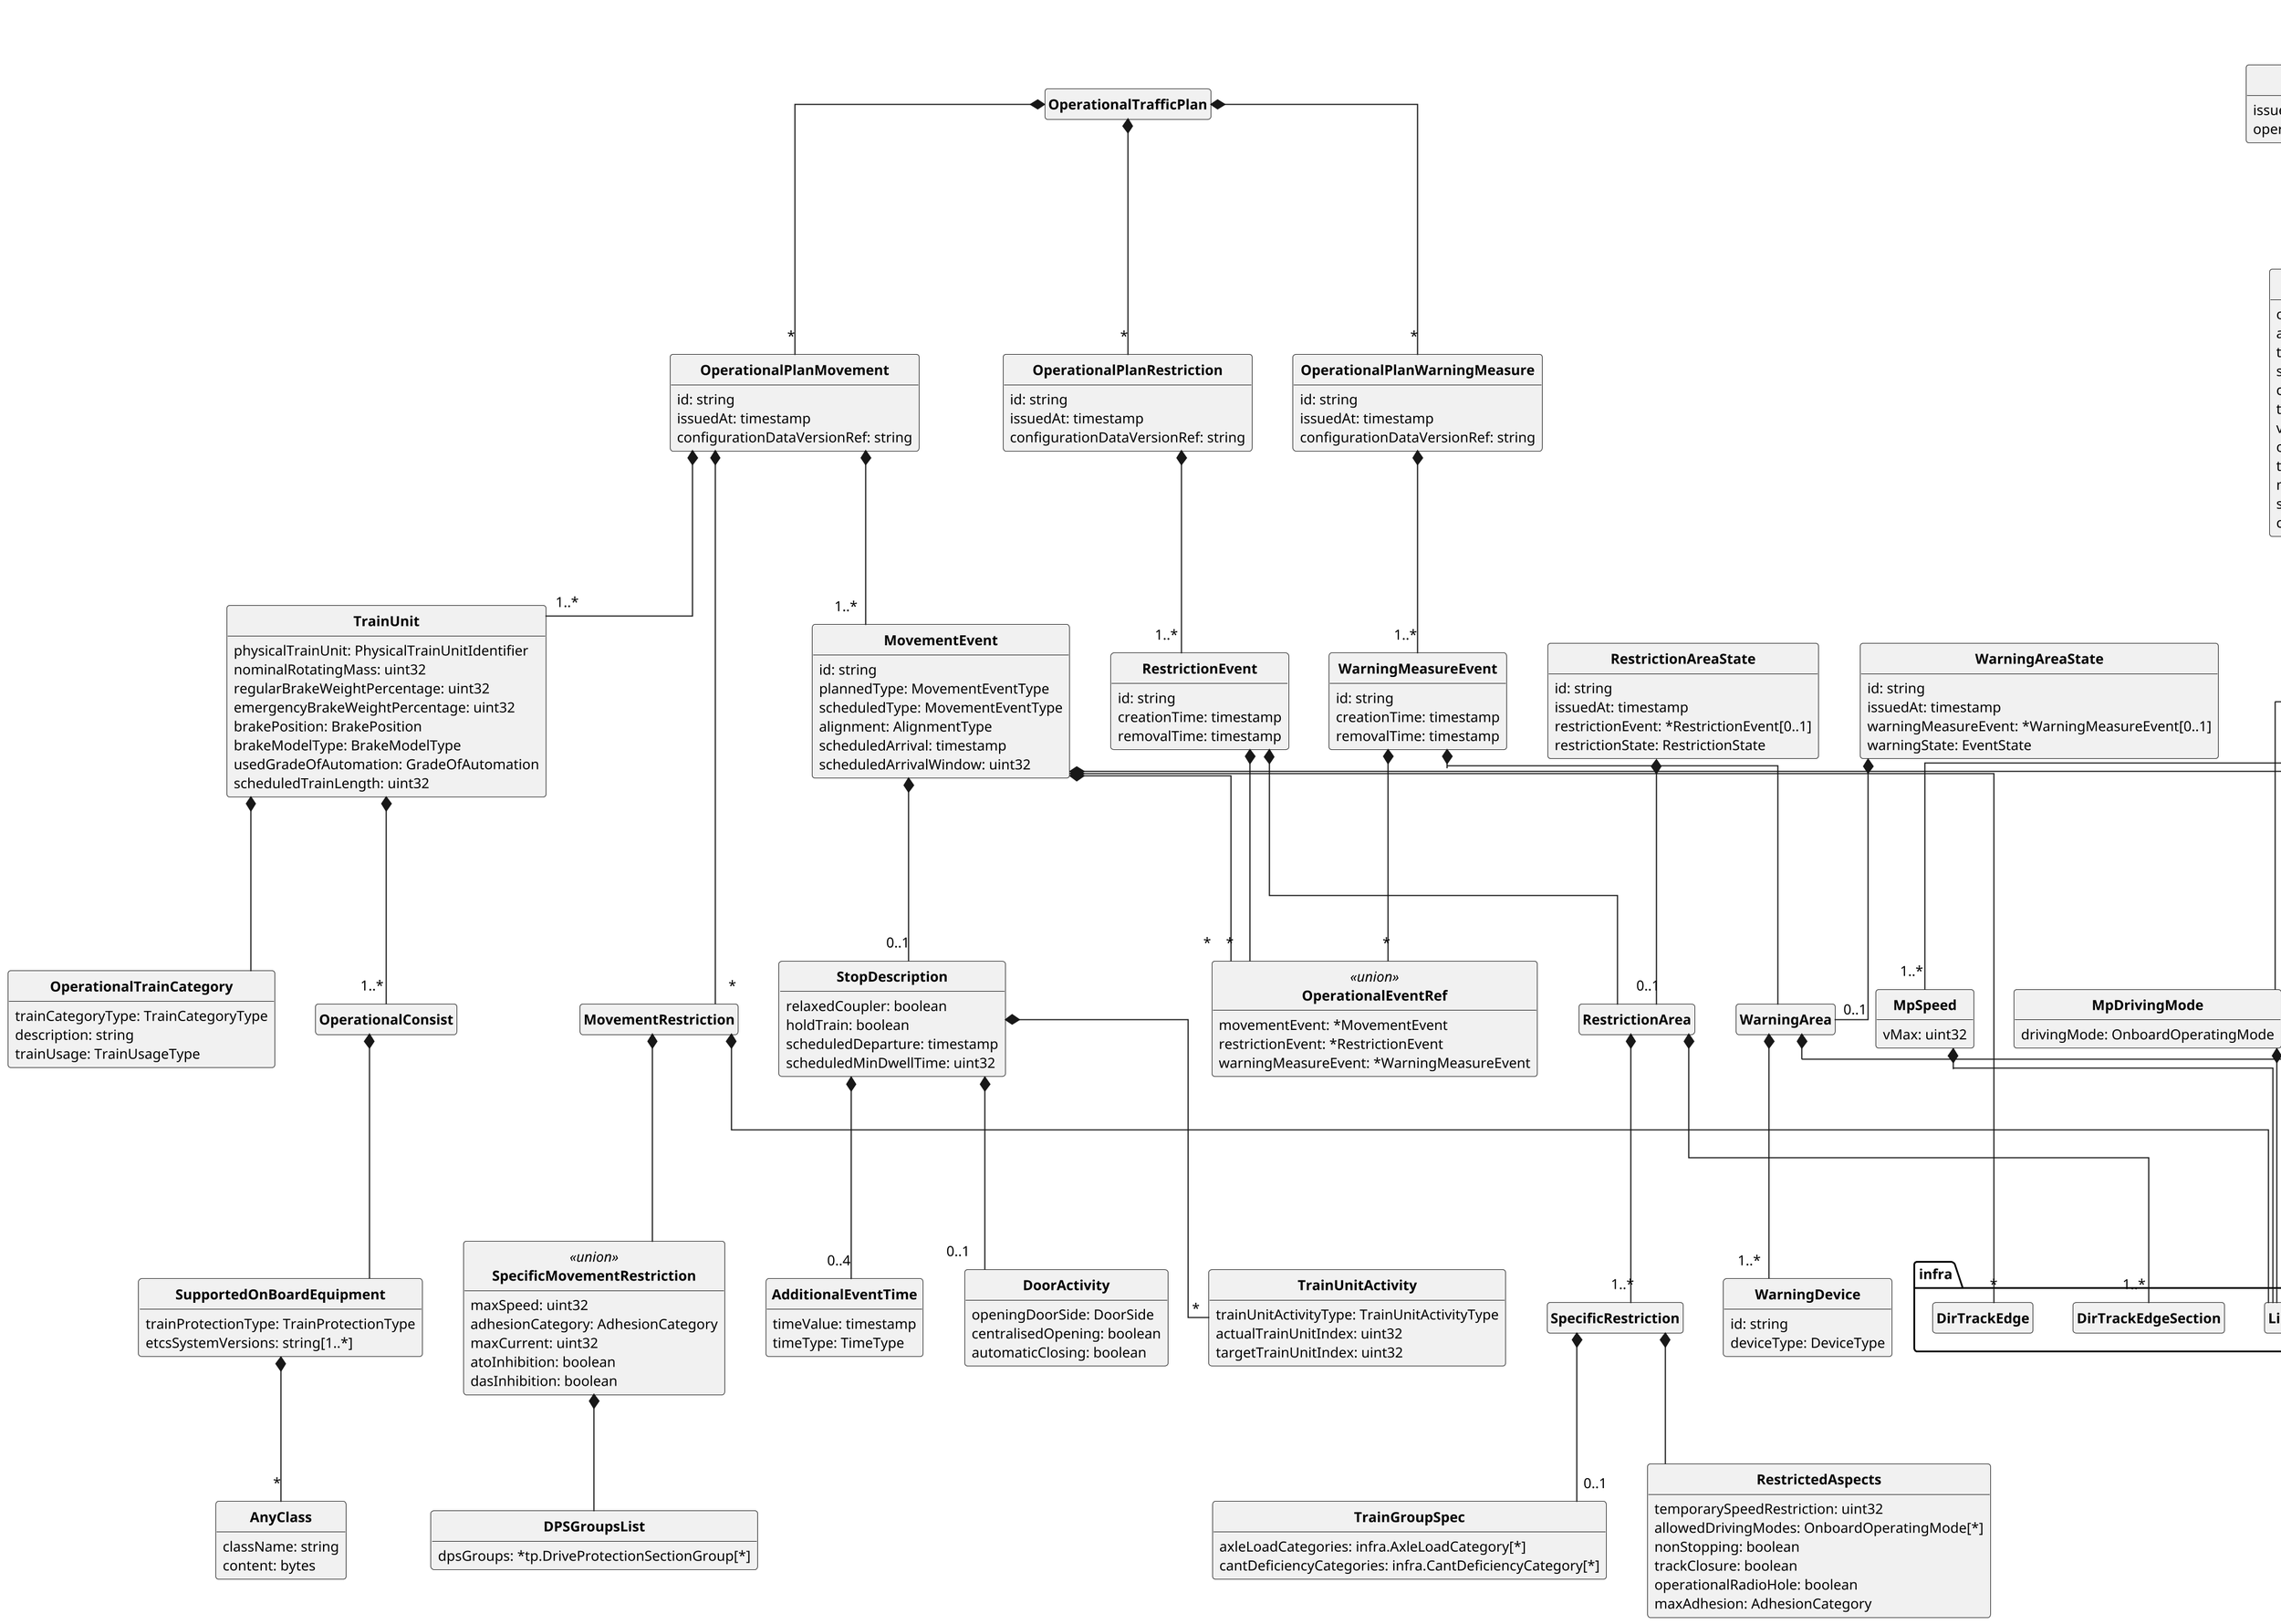@startuml
skinparam monochrome true
skinparam shadowing false
skinparam classAttributeIconSize 0
skinparam DefaultFontName arial
skinparam DefaultFontSize 12
skinparam ClassFontStyle bold
skinparam linetype ortho
skinparam dpi 200
hide empty fields
hide empty methods
hide circle

class OperationalTrafficPlan {
}

class OperationalPlanMovement {
 id: string
 issuedAt: timestamp
 configurationDataVersionRef: string
}

class TrainUnit {
 physicalTrainUnit: PhysicalTrainUnitIdentifier
 nominalRotatingMass: uint32
 regularBrakeWeightPercentage: uint32
 emergencyBrakeWeightPercentage: uint32
 brakePosition: BrakePosition
 brakeModelType: BrakeModelType
 usedGradeOfAutomation: GradeOfAutomation
 scheduledTrainLength: uint32
}

class OperationalTrainCategory {
 trainCategoryType: TrainCategoryType
 description: string
 trainUsage: TrainUsageType
}

class OperationalConsist {
}

class SupportedOnBoardEquipment {
 trainProtectionType: TrainProtectionType
 etcsSystemVersions: string[1..*]
}

class AnyClass {
 className: string
 content: bytes
}

class MovementRestriction {
}

class SpecificMovementRestriction << union >> {
 maxSpeed: uint32
 adhesionCategory: AdhesionCategory
 maxCurrent: uint32
 atoInhibition: boolean
 dasInhibition: boolean
}

class DPSGroupsList {
 dpsGroups: *tp.DriveProtectionSectionGroup[*]
}

class MovementEvent {
 id: string
 plannedType: MovementEventType
 scheduledType: MovementEventType
 alignment: AlignmentType
 scheduledArrival: timestamp
 scheduledArrivalWindow: uint32
}

class OperationalEventRef << union >> {
 movementEvent: *MovementEvent
 restrictionEvent: *RestrictionEvent
 warningMeasureEvent: *WarningMeasureEvent
}

class StopDescription {
 relaxedCoupler: boolean
 holdTrain: boolean
 scheduledDeparture: timestamp
 scheduledMinDwellTime: uint32
}

class AdditionalEventTime {
 timeValue: timestamp
 timeType: TimeType
}

class DoorActivity {
 openingDoorSide: DoorSide
 centralisedOpening: boolean
 automaticClosing: boolean
}

class TrainUnitActivity {
 trainUnitActivityType: TrainUnitActivityType
 actualTrainUnitIndex: uint32
 targetTrainUnitIndex: uint32
}

class PhysicalTrainUnitIdentifier {
 trainRunningNumber: string[0..1]
 additionalTrainRunningNumber: string[0..1]
 tafTapTsiTrainID: string[0..1]
 leadingOnBoardUnitId: string[0..1]
}

class OperationalPlanRestriction {
 id: string
 issuedAt: timestamp
 configurationDataVersionRef: string
}

class RestrictionEvent {
 id: string
 creationTime: timestamp
 removalTime: timestamp
}

class RestrictionArea {
}

class TrainGroupSpec {
 axleLoadCategories: infra.AxleLoadCategory[*]
 cantDeficiencyCategories: infra.CantDeficiencyCategory[*]
}

class RestrictedAspects {
 temporarySpeedRestriction: uint32
 allowedDrivingModes: OnboardOperatingMode[*]
 nonStopping: boolean
 trackClosure: boolean
 operationalRadioHole: boolean
 maxAdhesion: AdhesionCategory
}

class SpecificRestriction {
}

class OperationalPlanWarningMeasure {
 id: string
 issuedAt: timestamp
 configurationDataVersionRef: string
}

class WarningArea {
}

class WarningDevice {
 id: string
 deviceType: DeviceType
}

class WarningMeasureEvent {
 id: string
 creationTime: timestamp
 removalTime: timestamp
}

class ExecutionResponse {
 operationalPlanIssuedAt: timestamp
 issuedAt: timestamp
 responseCode: ResponseCode
 rejectReason: string[0..1]
}

class OperationalPlanReference << union >> {
 operationalPlanMovementRef: *OperationalPlanMovement
 operationalPlanRestrictionRef: *OperationalPlanRestriction
 operationalPlanWarningMeasureRef: *OperationalPlanWarningMeasure
}

class EventExecutionReport << union >> {
}

class MovementEventExecutionReport {
 movementEvent: *MovementEvent
 operationalPlanIssuedAt: timestamp
 issuedAt: timestamp
 executionState: EventExecutionState
 failureReason: string[0..1]
 warning: string[0..1]
}

class RestrictionEventExecutionReport {
 restrictionEvent: *RestrictionEvent
 operationalPlanIssuedAt: timestamp
 issuedAt: timestamp
 executionState: EventExecutionState
 failureReason: string[0..1]
 warning: string[0..1]
}

class WarningMeasureEventExecutionReport {
 warningMeasureEvent: *WarningMeasureEvent
 operationalPlanIssuedAt: timestamp
 issuedAt: timestamp
 executionState: EventExecutionState
 failureReason: string[0..1]
 warning: string[0..1]
}

class TrainUnitReportPE {
 issuedAt: timestamp
 operationalPlanMovement: *OperationalPlanMovement[0..1]
}

class TrainObject {
 obuIdentifier: string
 axleLoadCategory: infra.AxleLoadCategory
 trainLength: uint32
 safeTrainLength: boolean
 communicationActive: boolean
 trainRunningNumber: string
 vMaxTrain: uint32
 onboardOperatingMode: OnboardOperatingMode
 trainObjectIdentifier: string
 mpRequestedByTrain: boolean
 speed: uint32
 cantDeficiencyCategory: infra.CantDeficiencyCategory
}

class MovementPermission {
 id: string
}

class MpSpeed {
 vMax: uint32
}

class MpDrivingMode {
 drivingMode: OnboardOperatingMode
}

class TrainUnitReportAtoStatus {
 issuedAt: timestamp
 operationalPlanMovement: *OperationalPlanMovement[0..1]
 trainUnitIdentifier: PhysicalTrainUnitIdentifier
 atoState: AtoState
 routingError: boolean
 nextStoppingPointSkip: boolean
 lowAdhesionReportedByDriver: boolean
 operationalConditionsFulfillment: boolean
 isMoving: boolean
 unableToStopAtNextStoppingPoint: boolean
 isSlipping: boolean
 speed: uint32
 trainLength: uint32
 driverId: string[0..1]
}

class EventHandling {
 event: *MovementEvent
 passStopDepart: MovementEventAction
}

class EventEstimation {
 event: *MovementEvent
 arrival: timestamp
}

class TrainUnitReportAtoCapabilities {
 issuedAt: timestamp
 operationalPlanMovement: *OperationalPlanMovement[0..1]
 trainUnitIdentifier: PhysicalTrainUnitIdentifier
 mass: uint32
 outsideTemperature: int32
 passengerLoad: uint32
 lastPassengerExchangeTime: uint32
 elapsedStartPassengerExchange: uint32
}

class EtcsDataAto {
 trainLength: uint32
 maximumSpeed: uint32
 cantDeficiencyCategory: infra.CantDeficiencyCategory
 otherInternationalCategory: infra.OtherSpecificStaticSpeedProfileCategory[0..15]
 axleLoadCategory: infra.AxleLoadCategory
 nominalRotatingMass: uint32
 brakePercentage: uint32
 preconfiguredBrakingModel: uint32
 brakePosition: BrakePosition
}

class DoorData {
 doorState: DoorState
 lastPassengerExchangeTime: uint32
}

class AdditionalTrainData {
 maxAvailableTractiveEffort: uint32
 maxAvailableTractivePower: uint32
 maxAvailableDynamicBrakeForce: uint32
 maxAvailableDynamicBrakePower: uint32
 maxAvailableServiceBrakeForce: uint32
 regenerativeBrakeState: ActiveState
 magneticShoeBrakeState: ActiveState
 eddyCurrentBrakeState: ActiveState
 electroPneumaticBrakeState: ActiveState
 adhesionIndependentBrakeState: ActiveState
 availableAdhesionCategory: AdhesionCategory
 availableAdhesionPhysicalValue: uint32
}

class PhysicalConsist {
 evnIdentifier: uint32
 passengerLoad: uint32
 mass: uint32
 maxCurrentConsuption: uint32
}

class PhysicalVehicle {
 evnIdentifier: uint32
 mass: uint32
 vehicleOrientation: VehicleOrientation
 passengerLoad: uint32
 pantographsStates: PantographState[0..7]
}

class TrackOccupationState {
 id: string
 issuedAt: timestamp
 operationalPlanMovement: *OperationalPlanMovement[0..1]
 trainUnitIdentifier: PhysicalTrainUnitIdentifier[0..1]
 occupationState: EventState
 creationReason: OccupationReason
 recordedTrainLength: uint32
 associatedTrainObject: string[0..1]
}

class DpsGroupState {
 dpsGroup: *tp.DriveProtectionSectionGroup
 issuedAt: timestamp
 operationalPlanMovement: *OperationalPlanMovement[0..1]
 state: DPSGState
}

class DPSState {
 dps: *tp.DriveProtectionSection
 requestedDrivability: DpsDrivability
 currentDrivability: DpsDrivability
}

class RestrictionAreaState {
 id: string
 issuedAt: timestamp
 restrictionEvent: *RestrictionEvent[0..1]
 restrictionState: RestrictionState
}

class WarningAreaState {
 id: string
 issuedAt: timestamp
 warningMeasureEvent: *WarningMeasureEvent[0..1]
 warningState: EventState
}

OperationalTrafficPlan *-- "*" OperationalPlanMovement
OperationalTrafficPlan *-- "*" OperationalPlanRestriction
OperationalTrafficPlan *-- "*" OperationalPlanWarningMeasure
OperationalPlanMovement *-- "1..*" TrainUnit
OperationalPlanMovement *-- "1..*" MovementEvent
OperationalPlanMovement *-- "*" MovementRestriction
TrainUnit *-- OperationalTrainCategory
TrainUnit *-- "1..*" OperationalConsist
OperationalConsist *-- SupportedOnBoardEquipment
SupportedOnBoardEquipment *-- "*" AnyClass
MovementRestriction *-- infra.LinkedPath
MovementRestriction *-- SpecificMovementRestriction
SpecificMovementRestriction *-- DPSGroupsList
MovementEvent *-- infra.DirTrackEdgePoint
MovementEvent *-- "*" infra.DirTrackEdge
MovementEvent *-- "0..1" StopDescription
MovementEvent *-- "*" OperationalEventRef
StopDescription *-- "*" TrainUnitActivity
StopDescription *-- "0..1" DoorActivity
StopDescription *-- "0..4" AdditionalEventTime
OperationalPlanRestriction *-- "1..*" RestrictionEvent
RestrictionEvent *-- RestrictionArea
RestrictionEvent *-- "*" OperationalEventRef
RestrictionArea *-- "1..*" infra.DirTrackEdgeSection
RestrictionArea *-- "1..*" SpecificRestriction
SpecificRestriction *-- "0..1" TrainGroupSpec
SpecificRestriction *-- RestrictedAspects
OperationalPlanWarningMeasure *-- "1..*" WarningMeasureEvent
WarningArea *-- "1..*" infra.TrackEdgeSection
WarningArea *-- "1..*" WarningDevice
WarningMeasureEvent *-- WarningArea
WarningMeasureEvent *-- "*" OperationalEventRef
ExecutionResponse *-- OperationalPlanReference
EventExecutionReport *-- MovementEventExecutionReport
EventExecutionReport *-- MovementEventExecutionReport
EventExecutionReport *-- RestrictionEventExecutionReport
EventExecutionReport *-- RestrictionEventExecutionReport
EventExecutionReport *-- WarningMeasureEventExecutionReport
EventExecutionReport *-- WarningMeasureEventExecutionReport
TrainUnitReportPE *-- TrainObject
TrainObject *-- "0..1" MovementPermission
TrainObject *-- infra.LinkedPath
MovementPermission *-- infra.LinkedPath
MovementPermission *-- "*" infra.LinkedPath
MovementPermission *-- infra.LinkedPath
MovementPermission *-- "1..*" MpDrivingMode
MovementPermission *-- "1..*" MpSpeed
MpSpeed *-- infra.LinkedPath
MpDrivingMode *-- infra.LinkedPath
TrainUnitReportAtoStatus *-- infra.DirTrackEdgePoint
TrainUnitReportAtoStatus *-- "0..1" EventHandling
TrainUnitReportAtoStatus *-- "*" EventEstimation
TrainUnitReportAtoCapabilities *-- "0..1" EtcsDataAto
TrainUnitReportAtoCapabilities *-- "0..1" AdditionalTrainData
TrainUnitReportAtoCapabilities *-- "0..255" PhysicalConsist
PhysicalConsist *-- "0..255" PhysicalVehicle
PhysicalVehicle *-- "0..7" DoorData
PhysicalVehicle *-- "0..7" DoorData
TrackOccupationState *-- "1..*" infra.TrackEdgeSection
DpsGroupState *-- "*" DPSState
RestrictionAreaState *-- "0..1" RestrictionArea
WarningAreaState *-- "0..1" WarningArea
@enduml
